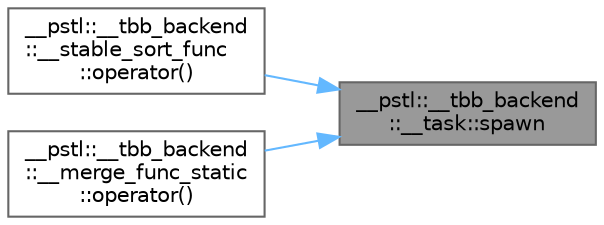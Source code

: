 digraph "__pstl::__tbb_backend::__task::spawn"
{
 // LATEX_PDF_SIZE
  bgcolor="transparent";
  edge [fontname=Helvetica,fontsize=10,labelfontname=Helvetica,labelfontsize=10];
  node [fontname=Helvetica,fontsize=10,shape=box,height=0.2,width=0.4];
  rankdir="RL";
  Node1 [id="Node000001",label="__pstl::__tbb_backend\l::__task::spawn",height=0.2,width=0.4,color="gray40", fillcolor="grey60", style="filled", fontcolor="black",tooltip=" "];
  Node1 -> Node2 [id="edge1_Node000001_Node000002",dir="back",color="steelblue1",style="solid",tooltip=" "];
  Node2 [id="Node000002",label="__pstl::__tbb_backend\l::__stable_sort_func\l::operator()",height=0.2,width=0.4,color="grey40", fillcolor="white", style="filled",URL="$class____pstl_1_1____tbb__backend_1_1____stable__sort__func.html#acdd1b875eb63fba87562564d602b264c",tooltip=" "];
  Node1 -> Node3 [id="edge2_Node000001_Node000003",dir="back",color="steelblue1",style="solid",tooltip=" "];
  Node3 [id="Node000003",label="__pstl::__tbb_backend\l::__merge_func_static\l::operator()",height=0.2,width=0.4,color="grey40", fillcolor="white", style="filled",URL="$class____pstl_1_1____tbb__backend_1_1____merge__func__static.html#a1dc95885cb49d40281fc153091c09e0f",tooltip=" "];
}
